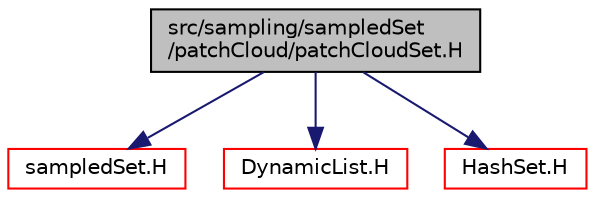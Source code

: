 digraph "src/sampling/sampledSet/patchCloud/patchCloudSet.H"
{
  bgcolor="transparent";
  edge [fontname="Helvetica",fontsize="10",labelfontname="Helvetica",labelfontsize="10"];
  node [fontname="Helvetica",fontsize="10",shape=record];
  Node0 [label="src/sampling/sampledSet\l/patchCloud/patchCloudSet.H",height=0.2,width=0.4,color="black", fillcolor="grey75", style="filled", fontcolor="black"];
  Node0 -> Node1 [color="midnightblue",fontsize="10",style="solid",fontname="Helvetica"];
  Node1 [label="sampledSet.H",height=0.2,width=0.4,color="red",URL="$a15020.html"];
  Node0 -> Node85 [color="midnightblue",fontsize="10",style="solid",fontname="Helvetica"];
  Node85 [label="DynamicList.H",height=0.2,width=0.4,color="red",URL="$a09335.html"];
  Node0 -> Node130 [color="midnightblue",fontsize="10",style="solid",fontname="Helvetica"];
  Node130 [label="HashSet.H",height=0.2,width=0.4,color="red",URL="$a09173.html"];
}
